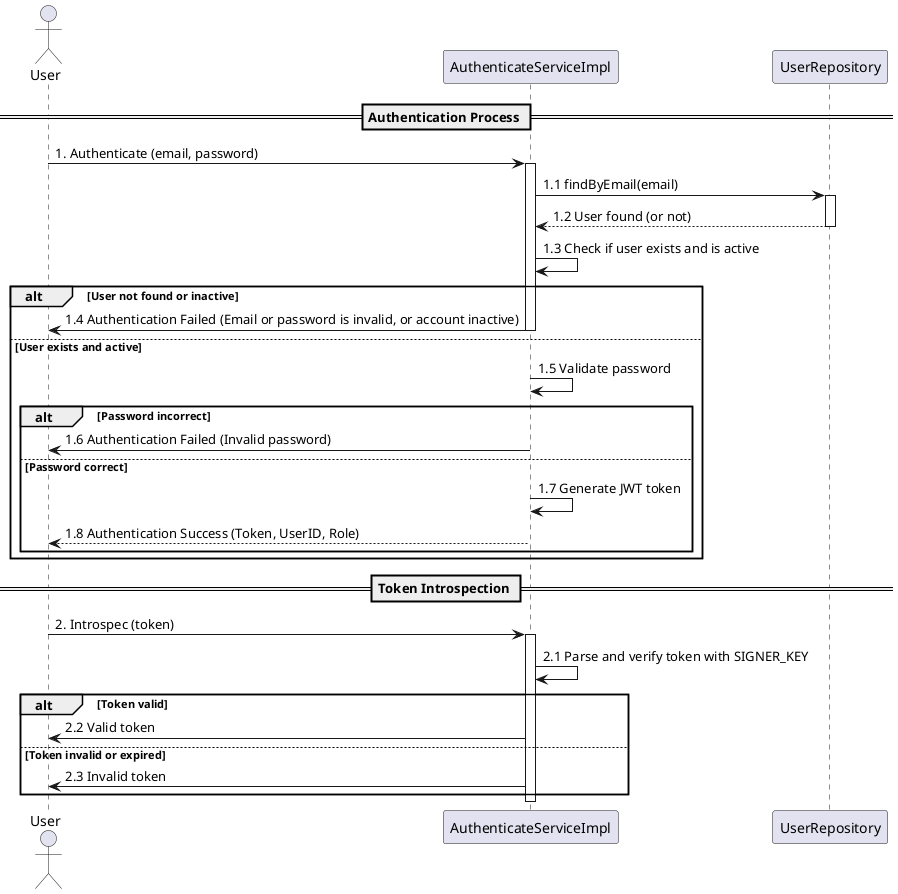 @startuml AuthenticateSequence
actor User
participant "AuthenticateServiceImpl" as AS
participant "UserRepository" as UR

== Authentication Process ==
User -> AS: 1. Authenticate (email, password)
activate AS
AS -> UR: 1.1 findByEmail(email)
activate UR
UR --> AS: 1.2 User found (or not)
deactivate UR

AS -> AS: 1.3 Check if user exists and is active
alt User not found or inactive
    AS -> User: 1.4 Authentication Failed (Email or password is invalid, or account inactive)
    deactivate AS
else User exists and active
    AS -> AS: 1.5 Validate password
    alt Password incorrect
        AS -> User: 1.6 Authentication Failed (Invalid password)
        deactivate AS
    else Password correct
        AS -> AS: 1.7 Generate JWT token
        AS --> User: 1.8 Authentication Success (Token, UserID, Role)
        deactivate AS
    end
end

== Token Introspection ==
User -> AS: 2. Introspec (token)
activate AS
AS -> AS: 2.1 Parse and verify token with SIGNER_KEY
alt Token valid
    AS -> User: 2.2 Valid token
else Token invalid or expired
    AS -> User: 2.3 Invalid token
end
deactivate AS

@enduml
